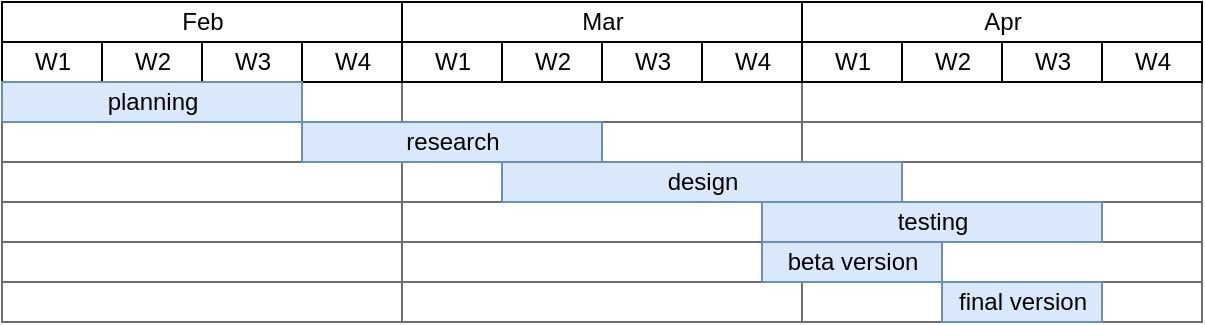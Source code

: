 <mxfile version="14.5.4" type="github"><diagram name="Page-1" id="2c4490ee-f0b8-94ab-5012-d5dc3445f7a3"><mxGraphModel dx="700" dy="784" grid="1" gridSize="10" guides="1" tooltips="1" connect="0" arrows="1" fold="1" page="1" pageScale="1.5" pageWidth="1169" pageHeight="826" background="#ffffff" math="0" shadow="0"><root><mxCell id="0" style=";html=1;"/><mxCell id="1" style=";html=1;" parent="0"/><mxCell id="67c90442a009f359-279" value="Mar" style="strokeWidth=1;fontStyle=0;html=1;" parent="1" vertex="1"><mxGeometry x="360" y="440" width="200" height="20" as="geometry"/></mxCell><mxCell id="7a8b956e7d50b54d-104" value="Apr" style="strokeWidth=1;fontStyle=0;html=1;" parent="1" vertex="1"><mxGeometry x="560" y="440" width="200" height="20" as="geometry"/></mxCell><mxCell id="7a8b956e7d50b54d-145" value="Feb" style="strokeWidth=1;fontStyle=0;html=1;" parent="1" vertex="1"><mxGeometry x="160" y="440" width="200" height="20" as="geometry"/></mxCell><mxCell id="7a8b956e7d50b54d-177" value="" style="align=left;html=1;strokeColor=#6E6E6E;" parent="1" vertex="1"><mxGeometry x="160" y="480" width="200" height="20" as="geometry"/></mxCell><mxCell id="7a8b956e7d50b54d-178" value="" style="align=left;html=1;strokeColor=#6E6E6E;" parent="1" vertex="1"><mxGeometry x="160" y="500" width="200" height="20" as="geometry"/></mxCell><mxCell id="7a8b956e7d50b54d-179" value="" style="align=left;html=1;strokeColor=#6E6E6E;" parent="1" vertex="1"><mxGeometry x="160" y="520" width="200" height="20" as="geometry"/></mxCell><mxCell id="7a8b956e7d50b54d-180" value="" style="align=left;html=1;strokeColor=#6E6E6E;" parent="1" vertex="1"><mxGeometry x="160" y="540" width="200" height="20" as="geometry"/></mxCell><mxCell id="7a8b956e7d50b54d-181" value="" style="align=left;html=1;strokeColor=#6E6E6E;" parent="1" vertex="1"><mxGeometry x="160" y="560" width="200" height="20" as="geometry"/></mxCell><mxCell id="7a8b956e7d50b54d-182" value="" style="align=left;html=1;strokeColor=#6E6E6E;" parent="1" vertex="1"><mxGeometry x="160" y="580" width="200" height="20" as="geometry"/></mxCell><mxCell id="7a8b956e7d50b54d-193" value="" style="align=left;html=1;strokeColor=#6E6E6E;" parent="1" vertex="1"><mxGeometry x="360" y="480" width="200" height="20" as="geometry"/></mxCell><mxCell id="7a8b956e7d50b54d-194" value="" style="align=left;html=1;strokeColor=#6E6E6E;" parent="1" vertex="1"><mxGeometry x="360" y="500" width="200" height="20" as="geometry"/></mxCell><mxCell id="7a8b956e7d50b54d-195" value="" style="align=left;html=1;strokeColor=#6E6E6E;" parent="1" vertex="1"><mxGeometry x="360" y="520" width="200" height="20" as="geometry"/></mxCell><mxCell id="7a8b956e7d50b54d-196" value="" style="align=left;html=1;strokeColor=#6E6E6E;" parent="1" vertex="1"><mxGeometry x="360" y="540" width="200" height="20" as="geometry"/></mxCell><mxCell id="7a8b956e7d50b54d-197" value="" style="align=left;html=1;strokeColor=#6E6E6E;" parent="1" vertex="1"><mxGeometry x="360" y="560" width="200" height="20" as="geometry"/></mxCell><mxCell id="7a8b956e7d50b54d-198" value="" style="align=left;html=1;strokeColor=#6E6E6E;" parent="1" vertex="1"><mxGeometry x="360" y="580" width="200" height="20" as="geometry"/></mxCell><mxCell id="7a8b956e7d50b54d-209" value="" style="align=left;html=1;strokeColor=#6E6E6E;" parent="1" vertex="1"><mxGeometry x="560" y="480" width="200" height="20" as="geometry"/></mxCell><mxCell id="7a8b956e7d50b54d-210" value="" style="align=left;html=1;strokeColor=#6E6E6E;" parent="1" vertex="1"><mxGeometry x="560" y="500" width="200" height="20" as="geometry"/></mxCell><mxCell id="7a8b956e7d50b54d-211" value="" style="align=left;html=1;strokeColor=#6E6E6E;" parent="1" vertex="1"><mxGeometry x="560" y="520" width="200" height="20" as="geometry"/></mxCell><mxCell id="7a8b956e7d50b54d-212" value="" style="align=left;html=1;strokeColor=#6E6E6E;" parent="1" vertex="1"><mxGeometry x="560" y="540" width="200" height="20" as="geometry"/></mxCell><mxCell id="7a8b956e7d50b54d-213" value="" style="align=left;html=1;strokeColor=#6E6E6E;" parent="1" vertex="1"><mxGeometry x="560" y="560" width="200" height="20" as="geometry"/></mxCell><mxCell id="7a8b956e7d50b54d-214" value="" style="align=left;html=1;strokeColor=#6E6E6E;" parent="1" vertex="1"><mxGeometry x="560" y="580" width="200" height="20" as="geometry"/></mxCell><mxCell id="7a8b956e7d50b54d-100" value="W1" style="strokeWidth=1;fontStyle=0;html=1;" parent="1" vertex="1"><mxGeometry x="360" y="460" width="50" height="20" as="geometry"/></mxCell><mxCell id="7a8b956e7d50b54d-101" value="W2" style="strokeWidth=1;fontStyle=0;html=1;" parent="1" vertex="1"><mxGeometry x="410" y="460" width="50" height="20" as="geometry"/></mxCell><mxCell id="7a8b956e7d50b54d-102" value="W3" style="strokeWidth=1;fontStyle=0;html=1;" parent="1" vertex="1"><mxGeometry x="460" y="460" width="50" height="20" as="geometry"/></mxCell><mxCell id="7a8b956e7d50b54d-103" value="W4" style="strokeWidth=1;fontStyle=0;html=1;" parent="1" vertex="1"><mxGeometry x="510" y="460" width="50" height="20" as="geometry"/></mxCell><mxCell id="7a8b956e7d50b54d-105" value="W1" style="strokeWidth=1;fontStyle=0;html=1;" parent="1" vertex="1"><mxGeometry x="560" y="460" width="50" height="20" as="geometry"/></mxCell><mxCell id="7a8b956e7d50b54d-106" value="W2" style="strokeWidth=1;fontStyle=0;html=1;" parent="1" vertex="1"><mxGeometry x="610" y="460" width="50" height="20" as="geometry"/></mxCell><mxCell id="7a8b956e7d50b54d-107" value="W3" style="strokeWidth=1;fontStyle=0;html=1;" parent="1" vertex="1"><mxGeometry x="660" y="460" width="50" height="20" as="geometry"/></mxCell><mxCell id="7a8b956e7d50b54d-108" value="W4" style="strokeWidth=1;fontStyle=0;html=1;" parent="1" vertex="1"><mxGeometry x="710" y="460" width="50" height="20" as="geometry"/></mxCell><mxCell id="7a8b956e7d50b54d-146" value="W1" style="strokeWidth=1;fontStyle=0;html=1;" parent="1" vertex="1"><mxGeometry x="160" y="460" width="50" height="20" as="geometry"/></mxCell><mxCell id="7a8b956e7d50b54d-147" value="W2" style="strokeWidth=1;fontStyle=0;html=1;" parent="1" vertex="1"><mxGeometry x="210" y="460" width="50" height="20" as="geometry"/></mxCell><mxCell id="7a8b956e7d50b54d-148" value="W3" style="strokeWidth=1;fontStyle=0;html=1;" parent="1" vertex="1"><mxGeometry x="260" y="460" width="50" height="20" as="geometry"/></mxCell><mxCell id="7a8b956e7d50b54d-149" value="W4" style="strokeWidth=1;fontStyle=0;html=1;" parent="1" vertex="1"><mxGeometry x="310" y="460" width="50" height="20" as="geometry"/></mxCell><mxCell id="7a8b956e7d50b54d-353" value="planning" style="align=center;strokeColor=#6c8ebf;html=1;fillColor=#dae8fc;" parent="1" vertex="1"><mxGeometry x="160" y="480" width="150" height="20" as="geometry"/></mxCell><mxCell id="7a8b956e7d50b54d-354" value="research" style="align=center;strokeColor=#6c8ebf;html=1;fillColor=#dae8fc;" parent="1" vertex="1"><mxGeometry x="310" y="500" width="150" height="20" as="geometry"/></mxCell><mxCell id="7a8b956e7d50b54d-355" value="design" style="align=center;strokeColor=#6c8ebf;html=1;fillColor=#dae8fc;" parent="1" vertex="1"><mxGeometry x="410" y="520" width="200" height="20" as="geometry"/></mxCell><mxCell id="1Knfa6lxoxcYCMZ4aY6x-3" value="testing" style="align=center;strokeColor=#6c8ebf;html=1;fillColor=#dae8fc;" parent="1" vertex="1"><mxGeometry x="540" y="540" width="170" height="20" as="geometry"/></mxCell><mxCell id="1Knfa6lxoxcYCMZ4aY6x-4" value="beta version" style="align=center;strokeColor=#6c8ebf;html=1;fillColor=#dae8fc;" parent="1" vertex="1"><mxGeometry x="540" y="560" width="90" height="20" as="geometry"/></mxCell><mxCell id="1Knfa6lxoxcYCMZ4aY6x-5" value="final version" style="align=center;strokeColor=#6c8ebf;html=1;fillColor=#dae8fc;" parent="1" vertex="1"><mxGeometry x="630" y="580" width="80" height="20" as="geometry"/></mxCell></root></mxGraphModel></diagram></mxfile>